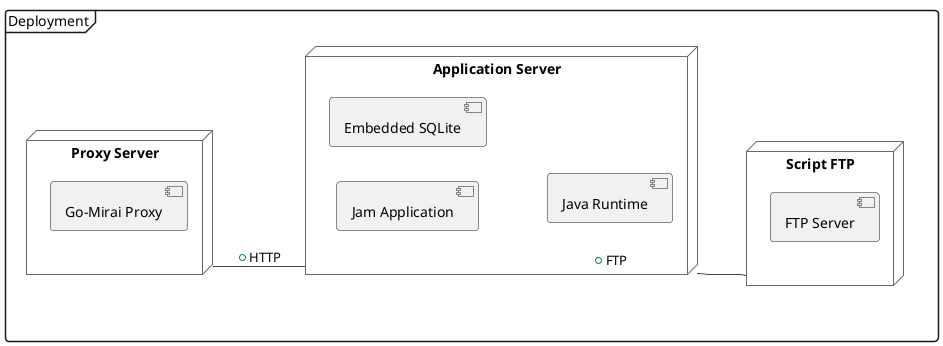 @startuml
!theme vibrant
skinparam style strictuml
mainframe Deployment

left to right direction

node "Proxy Server" as proxy {
    [Go-Mirai Proxy]
}

node "Application Server" as app {
  [Jam Application] as jam
  [Embedded SQLite] as db
  [Java Runtime] as rt
}

node "Script FTP" as ftp {
  [FTP Server]
}

proxy -- app : +HTTP
app --- ftp : +FTP

@enduml
